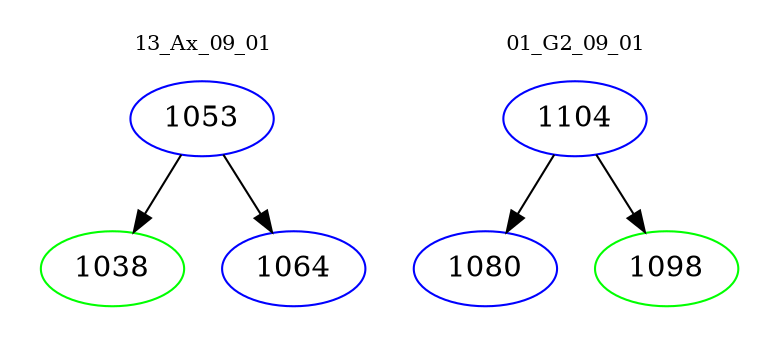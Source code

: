 digraph{
subgraph cluster_0 {
color = white
label = "13_Ax_09_01";
fontsize=10;
T0_1053 [label="1053", color="blue"]
T0_1053 -> T0_1038 [color="black"]
T0_1038 [label="1038", color="green"]
T0_1053 -> T0_1064 [color="black"]
T0_1064 [label="1064", color="blue"]
}
subgraph cluster_1 {
color = white
label = "01_G2_09_01";
fontsize=10;
T1_1104 [label="1104", color="blue"]
T1_1104 -> T1_1080 [color="black"]
T1_1080 [label="1080", color="blue"]
T1_1104 -> T1_1098 [color="black"]
T1_1098 [label="1098", color="green"]
}
}
